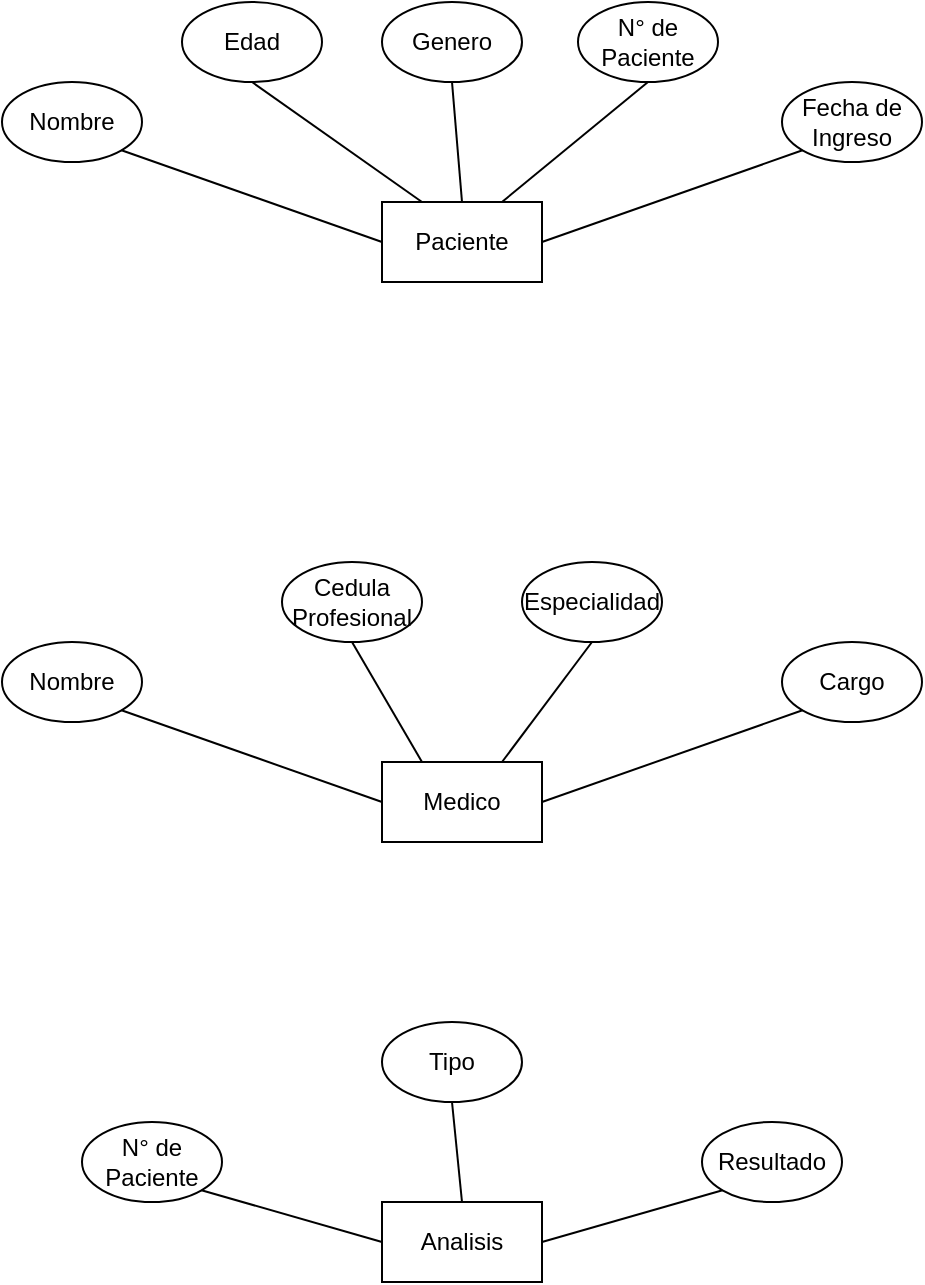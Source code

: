 <mxfile version="24.0.2" type="device" pages="2">
  <diagram id="--KN9wBG1ufBJd41Dy8y" name="Página-1">
    <mxGraphModel dx="1423" dy="773" grid="1" gridSize="10" guides="1" tooltips="1" connect="1" arrows="1" fold="1" page="1" pageScale="1" pageWidth="827" pageHeight="1169" math="0" shadow="0">
      <root>
        <mxCell id="0" />
        <mxCell id="1" parent="0" />
        <mxCell id="BkAY-ERydtgyIVEjng0j-1" value="Nombre" style="ellipse;whiteSpace=wrap;html=1;" vertex="1" parent="1">
          <mxGeometry x="90" y="160" width="70" height="40" as="geometry" />
        </mxCell>
        <mxCell id="BkAY-ERydtgyIVEjng0j-2" value="Paciente" style="rounded=0;whiteSpace=wrap;html=1;" vertex="1" parent="1">
          <mxGeometry x="280" y="220" width="80" height="40" as="geometry" />
        </mxCell>
        <mxCell id="BkAY-ERydtgyIVEjng0j-3" value="Edad" style="ellipse;whiteSpace=wrap;html=1;" vertex="1" parent="1">
          <mxGeometry x="180" y="120" width="70" height="40" as="geometry" />
        </mxCell>
        <mxCell id="BkAY-ERydtgyIVEjng0j-4" value="Genero" style="ellipse;whiteSpace=wrap;html=1;" vertex="1" parent="1">
          <mxGeometry x="280" y="120" width="70" height="40" as="geometry" />
        </mxCell>
        <mxCell id="BkAY-ERydtgyIVEjng0j-6" value="N° de Paciente" style="ellipse;whiteSpace=wrap;html=1;" vertex="1" parent="1">
          <mxGeometry x="378" y="120" width="70" height="40" as="geometry" />
        </mxCell>
        <mxCell id="BkAY-ERydtgyIVEjng0j-7" value="Fecha de Ingreso" style="ellipse;whiteSpace=wrap;html=1;" vertex="1" parent="1">
          <mxGeometry x="480" y="160" width="70" height="40" as="geometry" />
        </mxCell>
        <mxCell id="BkAY-ERydtgyIVEjng0j-11" value="" style="endArrow=none;html=1;rounded=0;entryX=1;entryY=1;entryDx=0;entryDy=0;exitX=0;exitY=0.5;exitDx=0;exitDy=0;" edge="1" parent="1" source="BkAY-ERydtgyIVEjng0j-2" target="BkAY-ERydtgyIVEjng0j-1">
          <mxGeometry width="50" height="50" relative="1" as="geometry">
            <mxPoint x="340" y="250" as="sourcePoint" />
            <mxPoint x="170" y="200" as="targetPoint" />
          </mxGeometry>
        </mxCell>
        <mxCell id="BkAY-ERydtgyIVEjng0j-12" value="" style="endArrow=none;html=1;rounded=0;entryX=0.5;entryY=1;entryDx=0;entryDy=0;exitX=0.25;exitY=0;exitDx=0;exitDy=0;" edge="1" parent="1" source="BkAY-ERydtgyIVEjng0j-2" target="BkAY-ERydtgyIVEjng0j-3">
          <mxGeometry width="50" height="50" relative="1" as="geometry">
            <mxPoint x="290" y="210" as="sourcePoint" />
            <mxPoint x="220" y="170" as="targetPoint" />
          </mxGeometry>
        </mxCell>
        <mxCell id="BkAY-ERydtgyIVEjng0j-13" value="" style="endArrow=none;html=1;rounded=0;entryX=1;entryY=0.5;entryDx=0;entryDy=0;exitX=0;exitY=1;exitDx=0;exitDy=0;" edge="1" parent="1" source="BkAY-ERydtgyIVEjng0j-7" target="BkAY-ERydtgyIVEjng0j-2">
          <mxGeometry width="50" height="50" relative="1" as="geometry">
            <mxPoint x="440" y="206" as="sourcePoint" />
            <mxPoint x="320" y="170" as="targetPoint" />
          </mxGeometry>
        </mxCell>
        <mxCell id="BkAY-ERydtgyIVEjng0j-15" value="" style="endArrow=none;html=1;rounded=0;entryX=0.5;entryY=1;entryDx=0;entryDy=0;exitX=0.75;exitY=0;exitDx=0;exitDy=0;" edge="1" parent="1" source="BkAY-ERydtgyIVEjng0j-2" target="BkAY-ERydtgyIVEjng0j-6">
          <mxGeometry width="50" height="50" relative="1" as="geometry">
            <mxPoint x="300" y="260" as="sourcePoint" />
            <mxPoint x="180" y="224" as="targetPoint" />
          </mxGeometry>
        </mxCell>
        <mxCell id="BkAY-ERydtgyIVEjng0j-16" value="" style="endArrow=none;html=1;rounded=0;entryX=0.5;entryY=1;entryDx=0;entryDy=0;exitX=0.5;exitY=0;exitDx=0;exitDy=0;" edge="1" parent="1" source="BkAY-ERydtgyIVEjng0j-2" target="BkAY-ERydtgyIVEjng0j-4">
          <mxGeometry width="50" height="50" relative="1" as="geometry">
            <mxPoint x="315" y="210" as="sourcePoint" />
            <mxPoint x="190" y="234" as="targetPoint" />
          </mxGeometry>
        </mxCell>
        <mxCell id="BkAY-ERydtgyIVEjng0j-17" value="Medico" style="rounded=0;whiteSpace=wrap;html=1;" vertex="1" parent="1">
          <mxGeometry x="280" y="500" width="80" height="40" as="geometry" />
        </mxCell>
        <mxCell id="BkAY-ERydtgyIVEjng0j-18" value="Nombre" style="ellipse;whiteSpace=wrap;html=1;" vertex="1" parent="1">
          <mxGeometry x="90" y="440" width="70" height="40" as="geometry" />
        </mxCell>
        <mxCell id="BkAY-ERydtgyIVEjng0j-19" value="Cedula Profesional" style="ellipse;whiteSpace=wrap;html=1;" vertex="1" parent="1">
          <mxGeometry x="230" y="400" width="70" height="40" as="geometry" />
        </mxCell>
        <mxCell id="BkAY-ERydtgyIVEjng0j-20" value="Especialidad" style="ellipse;whiteSpace=wrap;html=1;" vertex="1" parent="1">
          <mxGeometry x="350" y="400" width="70" height="40" as="geometry" />
        </mxCell>
        <mxCell id="BkAY-ERydtgyIVEjng0j-21" value="Cargo" style="ellipse;whiteSpace=wrap;html=1;" vertex="1" parent="1">
          <mxGeometry x="480" y="440" width="70" height="40" as="geometry" />
        </mxCell>
        <mxCell id="BkAY-ERydtgyIVEjng0j-22" value="" style="endArrow=none;html=1;rounded=0;entryX=1;entryY=1;entryDx=0;entryDy=0;exitX=0;exitY=0.5;exitDx=0;exitDy=0;" edge="1" parent="1" source="BkAY-ERydtgyIVEjng0j-17" target="BkAY-ERydtgyIVEjng0j-18">
          <mxGeometry width="50" height="50" relative="1" as="geometry">
            <mxPoint x="280" y="526" as="sourcePoint" />
            <mxPoint x="150" y="480" as="targetPoint" />
          </mxGeometry>
        </mxCell>
        <mxCell id="BkAY-ERydtgyIVEjng0j-23" value="" style="endArrow=none;html=1;rounded=0;entryX=0.5;entryY=1;entryDx=0;entryDy=0;exitX=0.25;exitY=0;exitDx=0;exitDy=0;" edge="1" parent="1" source="BkAY-ERydtgyIVEjng0j-17" target="BkAY-ERydtgyIVEjng0j-19">
          <mxGeometry width="50" height="50" relative="1" as="geometry">
            <mxPoint x="335" y="500" as="sourcePoint" />
            <mxPoint x="250" y="440" as="targetPoint" />
          </mxGeometry>
        </mxCell>
        <mxCell id="BkAY-ERydtgyIVEjng0j-24" value="" style="endArrow=none;html=1;rounded=0;entryX=0.5;entryY=1;entryDx=0;entryDy=0;exitX=0.75;exitY=0;exitDx=0;exitDy=0;" edge="1" parent="1" source="BkAY-ERydtgyIVEjng0j-17" target="BkAY-ERydtgyIVEjng0j-20">
          <mxGeometry width="50" height="50" relative="1" as="geometry">
            <mxPoint x="420" y="500" as="sourcePoint" />
            <mxPoint x="335" y="440" as="targetPoint" />
          </mxGeometry>
        </mxCell>
        <mxCell id="BkAY-ERydtgyIVEjng0j-25" value="" style="endArrow=none;html=1;rounded=0;entryX=1;entryY=0.5;entryDx=0;entryDy=0;exitX=0;exitY=1;exitDx=0;exitDy=0;" edge="1" parent="1" source="BkAY-ERydtgyIVEjng0j-21" target="BkAY-ERydtgyIVEjng0j-17">
          <mxGeometry width="50" height="50" relative="1" as="geometry">
            <mxPoint x="490" y="480" as="sourcePoint" />
            <mxPoint x="360" y="526" as="targetPoint" />
          </mxGeometry>
        </mxCell>
        <mxCell id="BkAY-ERydtgyIVEjng0j-26" value="Analisis" style="rounded=0;whiteSpace=wrap;html=1;" vertex="1" parent="1">
          <mxGeometry x="280" y="720" width="80" height="40" as="geometry" />
        </mxCell>
        <mxCell id="BkAY-ERydtgyIVEjng0j-27" value="N° de Paciente" style="ellipse;whiteSpace=wrap;html=1;" vertex="1" parent="1">
          <mxGeometry x="130" y="680" width="70" height="40" as="geometry" />
        </mxCell>
        <mxCell id="BkAY-ERydtgyIVEjng0j-28" value="Tipo" style="ellipse;whiteSpace=wrap;html=1;" vertex="1" parent="1">
          <mxGeometry x="280" y="630" width="70" height="40" as="geometry" />
        </mxCell>
        <mxCell id="BkAY-ERydtgyIVEjng0j-29" value="Resultado" style="ellipse;whiteSpace=wrap;html=1;" vertex="1" parent="1">
          <mxGeometry x="440" y="680" width="70" height="40" as="geometry" />
        </mxCell>
        <mxCell id="BkAY-ERydtgyIVEjng0j-30" value="" style="endArrow=none;html=1;rounded=0;entryX=1;entryY=1;entryDx=0;entryDy=0;exitX=0;exitY=0.5;exitDx=0;exitDy=0;" edge="1" parent="1" source="BkAY-ERydtgyIVEjng0j-26" target="BkAY-ERydtgyIVEjng0j-27">
          <mxGeometry width="50" height="50" relative="1" as="geometry">
            <mxPoint x="340" y="840" as="sourcePoint" />
            <mxPoint x="390" y="790" as="targetPoint" />
          </mxGeometry>
        </mxCell>
        <mxCell id="BkAY-ERydtgyIVEjng0j-32" value="" style="endArrow=none;html=1;rounded=0;entryX=0.5;entryY=1;entryDx=0;entryDy=0;exitX=0.5;exitY=0;exitDx=0;exitDy=0;" edge="1" parent="1" source="BkAY-ERydtgyIVEjng0j-26" target="BkAY-ERydtgyIVEjng0j-28">
          <mxGeometry width="50" height="50" relative="1" as="geometry">
            <mxPoint x="315" y="720" as="sourcePoint" />
            <mxPoint x="288" y="680" as="targetPoint" />
          </mxGeometry>
        </mxCell>
        <mxCell id="BkAY-ERydtgyIVEjng0j-33" value="" style="endArrow=none;html=1;rounded=0;entryX=1;entryY=0.5;entryDx=0;entryDy=0;exitX=0;exitY=1;exitDx=0;exitDy=0;" edge="1" parent="1" source="BkAY-ERydtgyIVEjng0j-29" target="BkAY-ERydtgyIVEjng0j-26">
          <mxGeometry width="50" height="50" relative="1" as="geometry">
            <mxPoint x="458" y="760" as="sourcePoint" />
            <mxPoint x="368" y="734" as="targetPoint" />
          </mxGeometry>
        </mxCell>
      </root>
    </mxGraphModel>
  </diagram>
  <diagram id="vS7-jS8rgRlx-qeF3oVw" name="Página-2">
    <mxGraphModel dx="1423" dy="773" grid="1" gridSize="10" guides="1" tooltips="1" connect="1" arrows="1" fold="1" page="1" pageScale="1" pageWidth="827" pageHeight="1169" math="0" shadow="0">
      <root>
        <mxCell id="0" />
        <mxCell id="1" parent="0" />
        <mxCell id="osJfZ-UJXm_4ArlpplaK-1" value="Paciente" style="shape=table;startSize=30;container=1;collapsible=1;childLayout=tableLayout;fixedRows=1;rowLines=0;fontStyle=1;align=center;resizeLast=1;html=1;" vertex="1" parent="1">
          <mxGeometry x="80" y="40" width="180" height="180.0" as="geometry" />
        </mxCell>
        <mxCell id="osJfZ-UJXm_4ArlpplaK-2" value="" style="shape=tableRow;horizontal=0;startSize=0;swimlaneHead=0;swimlaneBody=0;fillColor=none;collapsible=0;dropTarget=0;points=[[0,0.5],[1,0.5]];portConstraint=eastwest;top=0;left=0;right=0;bottom=1;" vertex="1" parent="osJfZ-UJXm_4ArlpplaK-1">
          <mxGeometry y="30" width="180" height="30" as="geometry" />
        </mxCell>
        <mxCell id="osJfZ-UJXm_4ArlpplaK-3" value="PK" style="shape=partialRectangle;connectable=0;fillColor=none;top=0;left=0;bottom=0;right=0;fontStyle=1;overflow=hidden;whiteSpace=wrap;html=1;" vertex="1" parent="osJfZ-UJXm_4ArlpplaK-2">
          <mxGeometry width="30" height="30" as="geometry">
            <mxRectangle width="30" height="30" as="alternateBounds" />
          </mxGeometry>
        </mxCell>
        <mxCell id="osJfZ-UJXm_4ArlpplaK-4" value="N° de Paciente" style="shape=partialRectangle;connectable=0;fillColor=none;top=0;left=0;bottom=0;right=0;align=left;spacingLeft=6;fontStyle=5;overflow=hidden;whiteSpace=wrap;html=1;" vertex="1" parent="osJfZ-UJXm_4ArlpplaK-2">
          <mxGeometry x="30" width="150" height="30" as="geometry">
            <mxRectangle width="150" height="30" as="alternateBounds" />
          </mxGeometry>
        </mxCell>
        <mxCell id="osJfZ-UJXm_4ArlpplaK-5" value="" style="shape=tableRow;horizontal=0;startSize=0;swimlaneHead=0;swimlaneBody=0;fillColor=none;collapsible=0;dropTarget=0;points=[[0,0.5],[1,0.5]];portConstraint=eastwest;top=0;left=0;right=0;bottom=0;" vertex="1" parent="osJfZ-UJXm_4ArlpplaK-1">
          <mxGeometry y="60" width="180" height="30" as="geometry" />
        </mxCell>
        <mxCell id="osJfZ-UJXm_4ArlpplaK-6" value="" style="shape=partialRectangle;connectable=0;fillColor=none;top=0;left=0;bottom=0;right=0;editable=1;overflow=hidden;whiteSpace=wrap;html=1;" vertex="1" parent="osJfZ-UJXm_4ArlpplaK-5">
          <mxGeometry width="30" height="30" as="geometry">
            <mxRectangle width="30" height="30" as="alternateBounds" />
          </mxGeometry>
        </mxCell>
        <mxCell id="osJfZ-UJXm_4ArlpplaK-7" value="Nombre" style="shape=partialRectangle;connectable=0;fillColor=none;top=0;left=0;bottom=0;right=0;align=left;spacingLeft=6;overflow=hidden;whiteSpace=wrap;html=1;" vertex="1" parent="osJfZ-UJXm_4ArlpplaK-5">
          <mxGeometry x="30" width="150" height="30" as="geometry">
            <mxRectangle width="150" height="30" as="alternateBounds" />
          </mxGeometry>
        </mxCell>
        <mxCell id="osJfZ-UJXm_4ArlpplaK-8" value="" style="shape=tableRow;horizontal=0;startSize=0;swimlaneHead=0;swimlaneBody=0;fillColor=none;collapsible=0;dropTarget=0;points=[[0,0.5],[1,0.5]];portConstraint=eastwest;top=0;left=0;right=0;bottom=0;" vertex="1" parent="osJfZ-UJXm_4ArlpplaK-1">
          <mxGeometry y="90" width="180" height="30" as="geometry" />
        </mxCell>
        <mxCell id="osJfZ-UJXm_4ArlpplaK-9" value="" style="shape=partialRectangle;connectable=0;fillColor=none;top=0;left=0;bottom=0;right=0;editable=1;overflow=hidden;whiteSpace=wrap;html=1;" vertex="1" parent="osJfZ-UJXm_4ArlpplaK-8">
          <mxGeometry width="30" height="30" as="geometry">
            <mxRectangle width="30" height="30" as="alternateBounds" />
          </mxGeometry>
        </mxCell>
        <mxCell id="osJfZ-UJXm_4ArlpplaK-10" value="Edad" style="shape=partialRectangle;connectable=0;fillColor=none;top=0;left=0;bottom=0;right=0;align=left;spacingLeft=6;overflow=hidden;whiteSpace=wrap;html=1;" vertex="1" parent="osJfZ-UJXm_4ArlpplaK-8">
          <mxGeometry x="30" width="150" height="30" as="geometry">
            <mxRectangle width="150" height="30" as="alternateBounds" />
          </mxGeometry>
        </mxCell>
        <mxCell id="osJfZ-UJXm_4ArlpplaK-11" value="" style="shape=tableRow;horizontal=0;startSize=0;swimlaneHead=0;swimlaneBody=0;fillColor=none;collapsible=0;dropTarget=0;points=[[0,0.5],[1,0.5]];portConstraint=eastwest;top=0;left=0;right=0;bottom=0;" vertex="1" parent="osJfZ-UJXm_4ArlpplaK-1">
          <mxGeometry y="120" width="180" height="30" as="geometry" />
        </mxCell>
        <mxCell id="osJfZ-UJXm_4ArlpplaK-12" value="" style="shape=partialRectangle;connectable=0;fillColor=none;top=0;left=0;bottom=0;right=0;editable=1;overflow=hidden;whiteSpace=wrap;html=1;" vertex="1" parent="osJfZ-UJXm_4ArlpplaK-11">
          <mxGeometry width="30" height="30" as="geometry">
            <mxRectangle width="30" height="30" as="alternateBounds" />
          </mxGeometry>
        </mxCell>
        <mxCell id="osJfZ-UJXm_4ArlpplaK-13" value="Genero" style="shape=partialRectangle;connectable=0;fillColor=none;top=0;left=0;bottom=0;right=0;align=left;spacingLeft=6;overflow=hidden;whiteSpace=wrap;html=1;" vertex="1" parent="osJfZ-UJXm_4ArlpplaK-11">
          <mxGeometry x="30" width="150" height="30" as="geometry">
            <mxRectangle width="150" height="30" as="alternateBounds" />
          </mxGeometry>
        </mxCell>
        <mxCell id="t79JXVD_c0x5npp1XjA6-1" style="shape=tableRow;horizontal=0;startSize=0;swimlaneHead=0;swimlaneBody=0;fillColor=none;collapsible=0;dropTarget=0;points=[[0,0.5],[1,0.5]];portConstraint=eastwest;top=0;left=0;right=0;bottom=0;" vertex="1" parent="osJfZ-UJXm_4ArlpplaK-1">
          <mxGeometry y="150" width="180" height="30" as="geometry" />
        </mxCell>
        <mxCell id="t79JXVD_c0x5npp1XjA6-2" style="shape=partialRectangle;connectable=0;fillColor=none;top=0;left=0;bottom=0;right=0;editable=1;overflow=hidden;whiteSpace=wrap;html=1;" vertex="1" parent="t79JXVD_c0x5npp1XjA6-1">
          <mxGeometry width="30" height="30" as="geometry">
            <mxRectangle width="30" height="30" as="alternateBounds" />
          </mxGeometry>
        </mxCell>
        <mxCell id="t79JXVD_c0x5npp1XjA6-3" value="Fecha de Ingreso" style="shape=partialRectangle;connectable=0;fillColor=none;top=0;left=0;bottom=0;right=0;align=left;spacingLeft=6;overflow=hidden;whiteSpace=wrap;html=1;" vertex="1" parent="t79JXVD_c0x5npp1XjA6-1">
          <mxGeometry x="30" width="150" height="30" as="geometry">
            <mxRectangle width="150" height="30" as="alternateBounds" />
          </mxGeometry>
        </mxCell>
        <mxCell id="VLgTxaoioSbe3BKXZVAF-1" value="Medico" style="shape=table;startSize=30;container=1;collapsible=1;childLayout=tableLayout;fixedRows=1;rowLines=0;fontStyle=1;align=center;resizeLast=1;html=1;" vertex="1" parent="1">
          <mxGeometry x="360" y="40" width="180" height="180" as="geometry" />
        </mxCell>
        <mxCell id="VLgTxaoioSbe3BKXZVAF-2" value="" style="shape=tableRow;horizontal=0;startSize=0;swimlaneHead=0;swimlaneBody=0;fillColor=none;collapsible=0;dropTarget=0;points=[[0,0.5],[1,0.5]];portConstraint=eastwest;top=0;left=0;right=0;bottom=1;" vertex="1" parent="VLgTxaoioSbe3BKXZVAF-1">
          <mxGeometry y="30" width="180" height="30" as="geometry" />
        </mxCell>
        <mxCell id="VLgTxaoioSbe3BKXZVAF-3" value="PK" style="shape=partialRectangle;connectable=0;fillColor=none;top=0;left=0;bottom=0;right=0;fontStyle=1;overflow=hidden;whiteSpace=wrap;html=1;" vertex="1" parent="VLgTxaoioSbe3BKXZVAF-2">
          <mxGeometry width="30" height="30" as="geometry">
            <mxRectangle width="30" height="30" as="alternateBounds" />
          </mxGeometry>
        </mxCell>
        <mxCell id="VLgTxaoioSbe3BKXZVAF-4" value="UniqueID" style="shape=partialRectangle;connectable=0;fillColor=none;top=0;left=0;bottom=0;right=0;align=left;spacingLeft=6;fontStyle=5;overflow=hidden;whiteSpace=wrap;html=1;" vertex="1" parent="VLgTxaoioSbe3BKXZVAF-2">
          <mxGeometry x="30" width="150" height="30" as="geometry">
            <mxRectangle width="150" height="30" as="alternateBounds" />
          </mxGeometry>
        </mxCell>
        <mxCell id="VLgTxaoioSbe3BKXZVAF-5" value="" style="shape=tableRow;horizontal=0;startSize=0;swimlaneHead=0;swimlaneBody=0;fillColor=none;collapsible=0;dropTarget=0;points=[[0,0.5],[1,0.5]];portConstraint=eastwest;top=0;left=0;right=0;bottom=0;" vertex="1" parent="VLgTxaoioSbe3BKXZVAF-1">
          <mxGeometry y="60" width="180" height="30" as="geometry" />
        </mxCell>
        <mxCell id="VLgTxaoioSbe3BKXZVAF-6" value="" style="shape=partialRectangle;connectable=0;fillColor=none;top=0;left=0;bottom=0;right=0;editable=1;overflow=hidden;whiteSpace=wrap;html=1;" vertex="1" parent="VLgTxaoioSbe3BKXZVAF-5">
          <mxGeometry width="30" height="30" as="geometry">
            <mxRectangle width="30" height="30" as="alternateBounds" />
          </mxGeometry>
        </mxCell>
        <mxCell id="VLgTxaoioSbe3BKXZVAF-7" value="Nombre" style="shape=partialRectangle;connectable=0;fillColor=none;top=0;left=0;bottom=0;right=0;align=left;spacingLeft=6;overflow=hidden;whiteSpace=wrap;html=1;" vertex="1" parent="VLgTxaoioSbe3BKXZVAF-5">
          <mxGeometry x="30" width="150" height="30" as="geometry">
            <mxRectangle width="150" height="30" as="alternateBounds" />
          </mxGeometry>
        </mxCell>
        <mxCell id="VLgTxaoioSbe3BKXZVAF-8" value="" style="shape=tableRow;horizontal=0;startSize=0;swimlaneHead=0;swimlaneBody=0;fillColor=none;collapsible=0;dropTarget=0;points=[[0,0.5],[1,0.5]];portConstraint=eastwest;top=0;left=0;right=0;bottom=0;" vertex="1" parent="VLgTxaoioSbe3BKXZVAF-1">
          <mxGeometry y="90" width="180" height="30" as="geometry" />
        </mxCell>
        <mxCell id="VLgTxaoioSbe3BKXZVAF-9" value="" style="shape=partialRectangle;connectable=0;fillColor=none;top=0;left=0;bottom=0;right=0;editable=1;overflow=hidden;whiteSpace=wrap;html=1;" vertex="1" parent="VLgTxaoioSbe3BKXZVAF-8">
          <mxGeometry width="30" height="30" as="geometry">
            <mxRectangle width="30" height="30" as="alternateBounds" />
          </mxGeometry>
        </mxCell>
        <mxCell id="VLgTxaoioSbe3BKXZVAF-10" value="Cedula Profesional" style="shape=partialRectangle;connectable=0;fillColor=none;top=0;left=0;bottom=0;right=0;align=left;spacingLeft=6;overflow=hidden;whiteSpace=wrap;html=1;" vertex="1" parent="VLgTxaoioSbe3BKXZVAF-8">
          <mxGeometry x="30" width="150" height="30" as="geometry">
            <mxRectangle width="150" height="30" as="alternateBounds" />
          </mxGeometry>
        </mxCell>
        <mxCell id="VLgTxaoioSbe3BKXZVAF-11" value="" style="shape=tableRow;horizontal=0;startSize=0;swimlaneHead=0;swimlaneBody=0;fillColor=none;collapsible=0;dropTarget=0;points=[[0,0.5],[1,0.5]];portConstraint=eastwest;top=0;left=0;right=0;bottom=0;" vertex="1" parent="VLgTxaoioSbe3BKXZVAF-1">
          <mxGeometry y="120" width="180" height="30" as="geometry" />
        </mxCell>
        <mxCell id="VLgTxaoioSbe3BKXZVAF-12" value="" style="shape=partialRectangle;connectable=0;fillColor=none;top=0;left=0;bottom=0;right=0;editable=1;overflow=hidden;whiteSpace=wrap;html=1;" vertex="1" parent="VLgTxaoioSbe3BKXZVAF-11">
          <mxGeometry width="30" height="30" as="geometry">
            <mxRectangle width="30" height="30" as="alternateBounds" />
          </mxGeometry>
        </mxCell>
        <mxCell id="VLgTxaoioSbe3BKXZVAF-13" value="Especialidad" style="shape=partialRectangle;connectable=0;fillColor=none;top=0;left=0;bottom=0;right=0;align=left;spacingLeft=6;overflow=hidden;whiteSpace=wrap;html=1;" vertex="1" parent="VLgTxaoioSbe3BKXZVAF-11">
          <mxGeometry x="30" width="150" height="30" as="geometry">
            <mxRectangle width="150" height="30" as="alternateBounds" />
          </mxGeometry>
        </mxCell>
        <mxCell id="_CO0KsRSzRWnH4LE8Y3--1" style="shape=tableRow;horizontal=0;startSize=0;swimlaneHead=0;swimlaneBody=0;fillColor=none;collapsible=0;dropTarget=0;points=[[0,0.5],[1,0.5]];portConstraint=eastwest;top=0;left=0;right=0;bottom=0;" vertex="1" parent="VLgTxaoioSbe3BKXZVAF-1">
          <mxGeometry y="150" width="180" height="30" as="geometry" />
        </mxCell>
        <mxCell id="_CO0KsRSzRWnH4LE8Y3--2" style="shape=partialRectangle;connectable=0;fillColor=none;top=0;left=0;bottom=0;right=0;editable=1;overflow=hidden;whiteSpace=wrap;html=1;" vertex="1" parent="_CO0KsRSzRWnH4LE8Y3--1">
          <mxGeometry width="30" height="30" as="geometry">
            <mxRectangle width="30" height="30" as="alternateBounds" />
          </mxGeometry>
        </mxCell>
        <mxCell id="_CO0KsRSzRWnH4LE8Y3--3" value="Cargo" style="shape=partialRectangle;connectable=0;fillColor=none;top=0;left=0;bottom=0;right=0;align=left;spacingLeft=6;overflow=hidden;whiteSpace=wrap;html=1;" vertex="1" parent="_CO0KsRSzRWnH4LE8Y3--1">
          <mxGeometry x="30" width="150" height="30" as="geometry">
            <mxRectangle width="150" height="30" as="alternateBounds" />
          </mxGeometry>
        </mxCell>
        <mxCell id="_CO0KsRSzRWnH4LE8Y3--4" value="Analisis" style="shape=table;startSize=30;container=1;collapsible=1;childLayout=tableLayout;fixedRows=1;rowLines=0;fontStyle=1;align=center;resizeLast=1;html=1;" vertex="1" parent="1">
          <mxGeometry x="80" y="320" width="180" height="140" as="geometry" />
        </mxCell>
        <mxCell id="_CO0KsRSzRWnH4LE8Y3--5" value="" style="shape=tableRow;horizontal=0;startSize=0;swimlaneHead=0;swimlaneBody=0;fillColor=none;collapsible=0;dropTarget=0;points=[[0,0.5],[1,0.5]];portConstraint=eastwest;top=0;left=0;right=0;bottom=1;" vertex="1" parent="_CO0KsRSzRWnH4LE8Y3--4">
          <mxGeometry y="30" width="180" height="30" as="geometry" />
        </mxCell>
        <mxCell id="_CO0KsRSzRWnH4LE8Y3--6" value="PK" style="shape=partialRectangle;connectable=0;fillColor=none;top=0;left=0;bottom=0;right=0;fontStyle=1;overflow=hidden;whiteSpace=wrap;html=1;" vertex="1" parent="_CO0KsRSzRWnH4LE8Y3--5">
          <mxGeometry width="30" height="30" as="geometry">
            <mxRectangle width="30" height="30" as="alternateBounds" />
          </mxGeometry>
        </mxCell>
        <mxCell id="_CO0KsRSzRWnH4LE8Y3--7" value="UniqueID" style="shape=partialRectangle;connectable=0;fillColor=none;top=0;left=0;bottom=0;right=0;align=left;spacingLeft=6;fontStyle=5;overflow=hidden;whiteSpace=wrap;html=1;" vertex="1" parent="_CO0KsRSzRWnH4LE8Y3--5">
          <mxGeometry x="30" width="150" height="30" as="geometry">
            <mxRectangle width="150" height="30" as="alternateBounds" />
          </mxGeometry>
        </mxCell>
        <mxCell id="_CO0KsRSzRWnH4LE8Y3--8" value="" style="shape=tableRow;horizontal=0;startSize=0;swimlaneHead=0;swimlaneBody=0;fillColor=none;collapsible=0;dropTarget=0;points=[[0,0.5],[1,0.5]];portConstraint=eastwest;top=0;left=0;right=0;bottom=0;" vertex="1" parent="_CO0KsRSzRWnH4LE8Y3--4">
          <mxGeometry y="60" width="180" height="20" as="geometry" />
        </mxCell>
        <mxCell id="_CO0KsRSzRWnH4LE8Y3--9" value="" style="shape=partialRectangle;connectable=0;fillColor=none;top=0;left=0;bottom=0;right=0;editable=1;overflow=hidden;whiteSpace=wrap;html=1;" vertex="1" parent="_CO0KsRSzRWnH4LE8Y3--8">
          <mxGeometry width="30" height="20" as="geometry">
            <mxRectangle width="30" height="20" as="alternateBounds" />
          </mxGeometry>
        </mxCell>
        <mxCell id="_CO0KsRSzRWnH4LE8Y3--10" value="&lt;div&gt;N° de Paciente&lt;/div&gt;" style="shape=partialRectangle;connectable=0;fillColor=none;top=0;left=0;bottom=0;right=0;align=left;spacingLeft=6;overflow=hidden;whiteSpace=wrap;html=1;" vertex="1" parent="_CO0KsRSzRWnH4LE8Y3--8">
          <mxGeometry x="30" width="150" height="20" as="geometry">
            <mxRectangle width="150" height="20" as="alternateBounds" />
          </mxGeometry>
        </mxCell>
        <mxCell id="_CO0KsRSzRWnH4LE8Y3--11" value="" style="shape=tableRow;horizontal=0;startSize=0;swimlaneHead=0;swimlaneBody=0;fillColor=none;collapsible=0;dropTarget=0;points=[[0,0.5],[1,0.5]];portConstraint=eastwest;top=0;left=0;right=0;bottom=0;" vertex="1" parent="_CO0KsRSzRWnH4LE8Y3--4">
          <mxGeometry y="80" width="180" height="30" as="geometry" />
        </mxCell>
        <mxCell id="_CO0KsRSzRWnH4LE8Y3--12" value="" style="shape=partialRectangle;connectable=0;fillColor=none;top=0;left=0;bottom=0;right=0;editable=1;overflow=hidden;whiteSpace=wrap;html=1;" vertex="1" parent="_CO0KsRSzRWnH4LE8Y3--11">
          <mxGeometry width="30" height="30" as="geometry">
            <mxRectangle width="30" height="30" as="alternateBounds" />
          </mxGeometry>
        </mxCell>
        <mxCell id="_CO0KsRSzRWnH4LE8Y3--13" value="Tipo" style="shape=partialRectangle;connectable=0;fillColor=none;top=0;left=0;bottom=0;right=0;align=left;spacingLeft=6;overflow=hidden;whiteSpace=wrap;html=1;" vertex="1" parent="_CO0KsRSzRWnH4LE8Y3--11">
          <mxGeometry x="30" width="150" height="30" as="geometry">
            <mxRectangle width="150" height="30" as="alternateBounds" />
          </mxGeometry>
        </mxCell>
        <mxCell id="_CO0KsRSzRWnH4LE8Y3--14" value="" style="shape=tableRow;horizontal=0;startSize=0;swimlaneHead=0;swimlaneBody=0;fillColor=none;collapsible=0;dropTarget=0;points=[[0,0.5],[1,0.5]];portConstraint=eastwest;top=0;left=0;right=0;bottom=0;" vertex="1" parent="_CO0KsRSzRWnH4LE8Y3--4">
          <mxGeometry y="110" width="180" height="30" as="geometry" />
        </mxCell>
        <mxCell id="_CO0KsRSzRWnH4LE8Y3--15" value="" style="shape=partialRectangle;connectable=0;fillColor=none;top=0;left=0;bottom=0;right=0;editable=1;overflow=hidden;whiteSpace=wrap;html=1;" vertex="1" parent="_CO0KsRSzRWnH4LE8Y3--14">
          <mxGeometry width="30" height="30" as="geometry">
            <mxRectangle width="30" height="30" as="alternateBounds" />
          </mxGeometry>
        </mxCell>
        <mxCell id="_CO0KsRSzRWnH4LE8Y3--16" value="Resultado" style="shape=partialRectangle;connectable=0;fillColor=none;top=0;left=0;bottom=0;right=0;align=left;spacingLeft=6;overflow=hidden;whiteSpace=wrap;html=1;" vertex="1" parent="_CO0KsRSzRWnH4LE8Y3--14">
          <mxGeometry x="30" width="150" height="30" as="geometry">
            <mxRectangle width="150" height="30" as="alternateBounds" />
          </mxGeometry>
        </mxCell>
      </root>
    </mxGraphModel>
  </diagram>
</mxfile>
